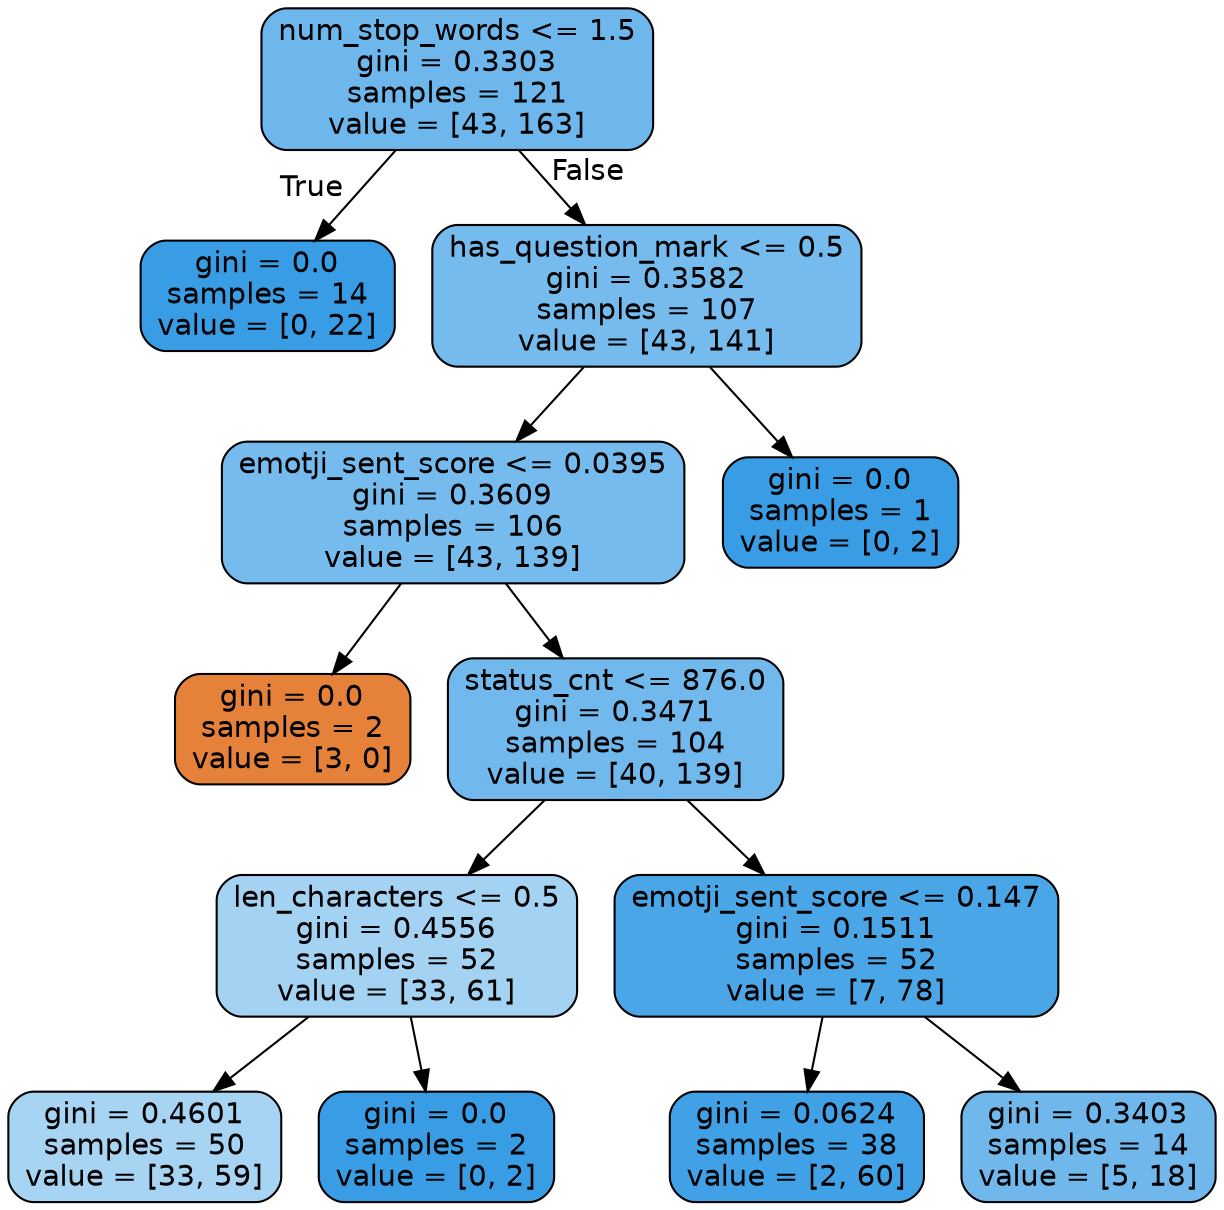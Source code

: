digraph Tree {
node [shape=box, style="filled, rounded", color="black", fontname=helvetica] ;
edge [fontname=helvetica] ;
0 [label="num_stop_words <= 1.5\ngini = 0.3303\nsamples = 121\nvalue = [43, 163]", fillcolor="#399de5bc"] ;
1 [label="gini = 0.0\nsamples = 14\nvalue = [0, 22]", fillcolor="#399de5ff"] ;
0 -> 1 [labeldistance=2.5, labelangle=45, headlabel="True"] ;
2 [label="has_question_mark <= 0.5\ngini = 0.3582\nsamples = 107\nvalue = [43, 141]", fillcolor="#399de5b1"] ;
0 -> 2 [labeldistance=2.5, labelangle=-45, headlabel="False"] ;
3 [label="emotji_sent_score <= 0.0395\ngini = 0.3609\nsamples = 106\nvalue = [43, 139]", fillcolor="#399de5b0"] ;
2 -> 3 ;
4 [label="gini = 0.0\nsamples = 2\nvalue = [3, 0]", fillcolor="#e58139ff"] ;
3 -> 4 ;
5 [label="status_cnt <= 876.0\ngini = 0.3471\nsamples = 104\nvalue = [40, 139]", fillcolor="#399de5b6"] ;
3 -> 5 ;
6 [label="len_characters <= 0.5\ngini = 0.4556\nsamples = 52\nvalue = [33, 61]", fillcolor="#399de575"] ;
5 -> 6 ;
7 [label="gini = 0.4601\nsamples = 50\nvalue = [33, 59]", fillcolor="#399de570"] ;
6 -> 7 ;
8 [label="gini = 0.0\nsamples = 2\nvalue = [0, 2]", fillcolor="#399de5ff"] ;
6 -> 8 ;
9 [label="emotji_sent_score <= 0.147\ngini = 0.1511\nsamples = 52\nvalue = [7, 78]", fillcolor="#399de5e8"] ;
5 -> 9 ;
10 [label="gini = 0.0624\nsamples = 38\nvalue = [2, 60]", fillcolor="#399de5f6"] ;
9 -> 10 ;
11 [label="gini = 0.3403\nsamples = 14\nvalue = [5, 18]", fillcolor="#399de5b8"] ;
9 -> 11 ;
12 [label="gini = 0.0\nsamples = 1\nvalue = [0, 2]", fillcolor="#399de5ff"] ;
2 -> 12 ;
}